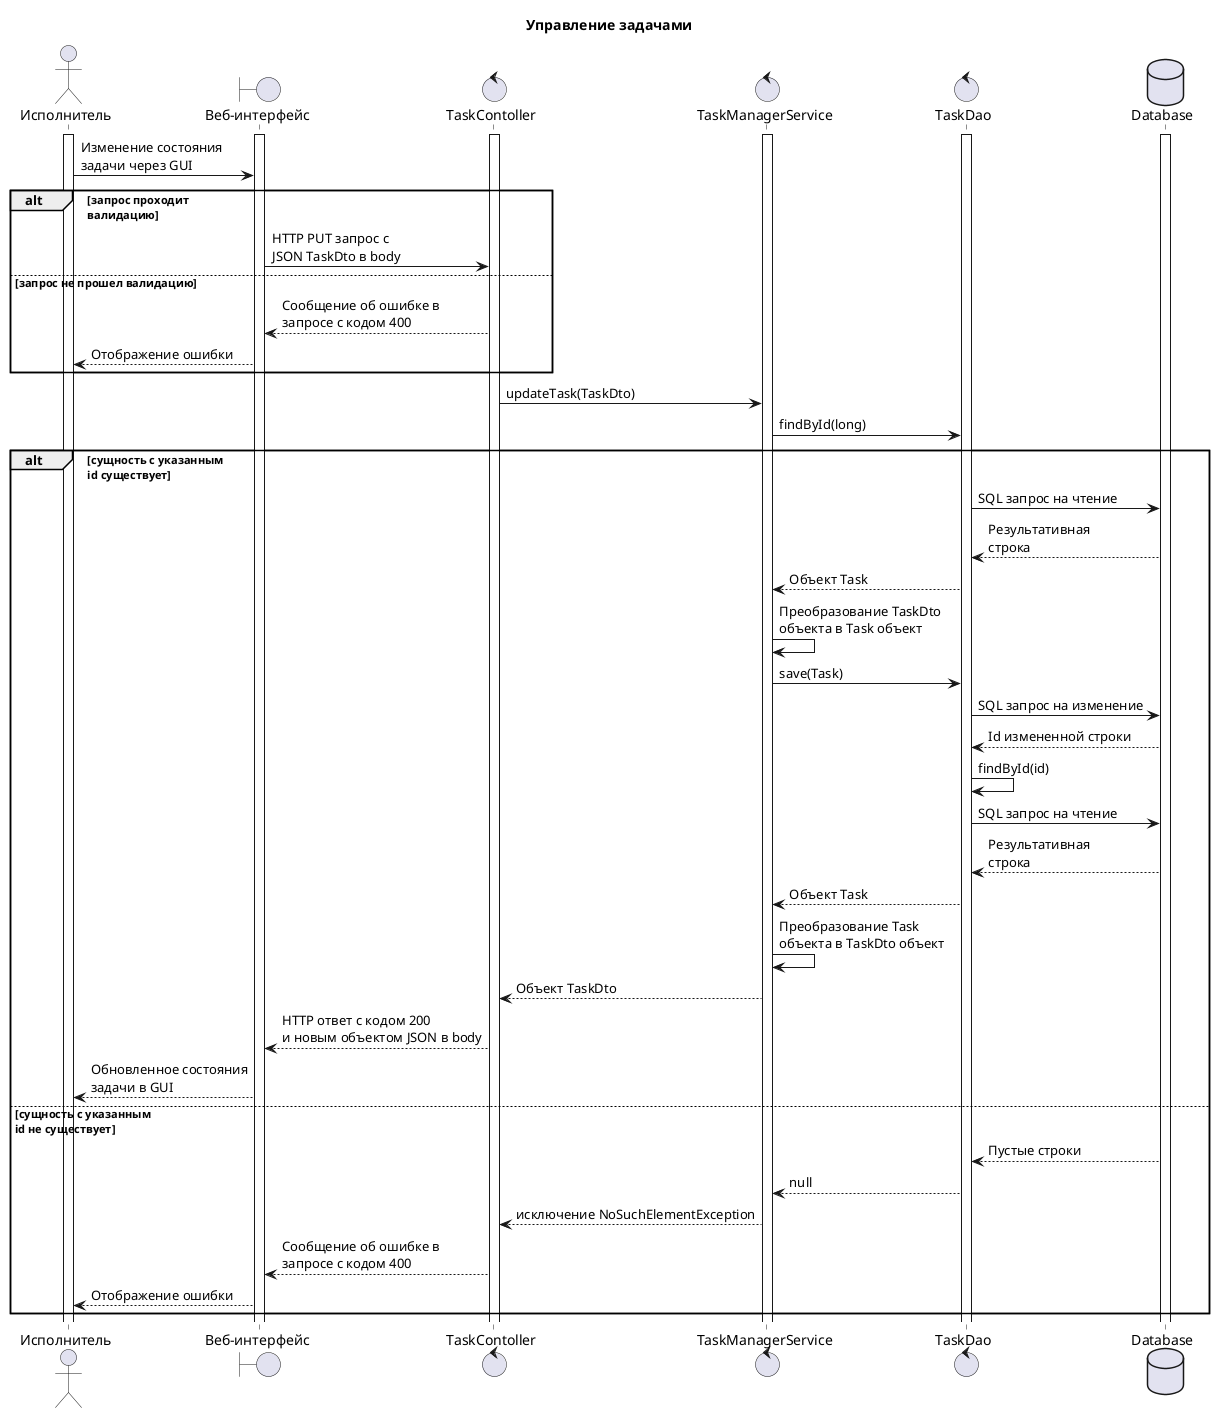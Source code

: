 @startuml sequence
title Управление задачами

actor Исполнитель as exec
boundary "Веб-интерфейс" as site
control TaskContoller as tcont
control TaskManagerService as tmserv
control TaskDao as tdao
database Database as db

activate exec
activate site
activate db
activate tcont
activate tmserv
activate tdao
exec -> site : Изменение состояния\nзадачи через GUI

alt запрос проходит\nвалидацию
site -> tcont : HTTP PUT запрос с\nJSON TaskDto в body
else запрос не прошел валидацию
site <-- tcont : Сообщение об ошибке в\nзапросе с кодом 400
exec <-- site : Отображение ошибки
end
tcont -> tmserv : updateTask(TaskDto)
tmserv -> tdao : findById(long)

alt сущность с указанным\nid существует
tdao -> db : SQL запрос на чтение
tdao <-- db : Результативная\nстрока
tmserv <-- tdao : Объект Task
tmserv -> tmserv : Преобразование TaskDto\nобъекта в Task объект
tmserv -> tdao : save(Task)
tdao -> db : SQL запрос на изменение
tdao <-- db : Id измененной строки
tdao -> tdao : findById(id)
tdao -> db : SQL запрос на чтение
tdao <-- db : Результативная\nстрока
tmserv <-- tdao : Объект Task
tmserv -> tmserv : Преобразование Task\nобъекта в TaskDto объект
tcont <-- tmserv : Объект TaskDto
site <-- tcont : HTTP ответ с кодом 200\nи новым объектом JSON в body
exec <-- site : Обновленное состояния\nзадачи в GUI
else сущность с указанным\nid не существует
tdao <-- db : Пустые строки
tmserv <-- tdao : null
tcont <-- tmserv : исключение NoSuchElementException
site <-- tcont : Сообщение об ошибке в\nзапросе с кодом 400
exec <-- site : Отображение ошибки
end

@enduml